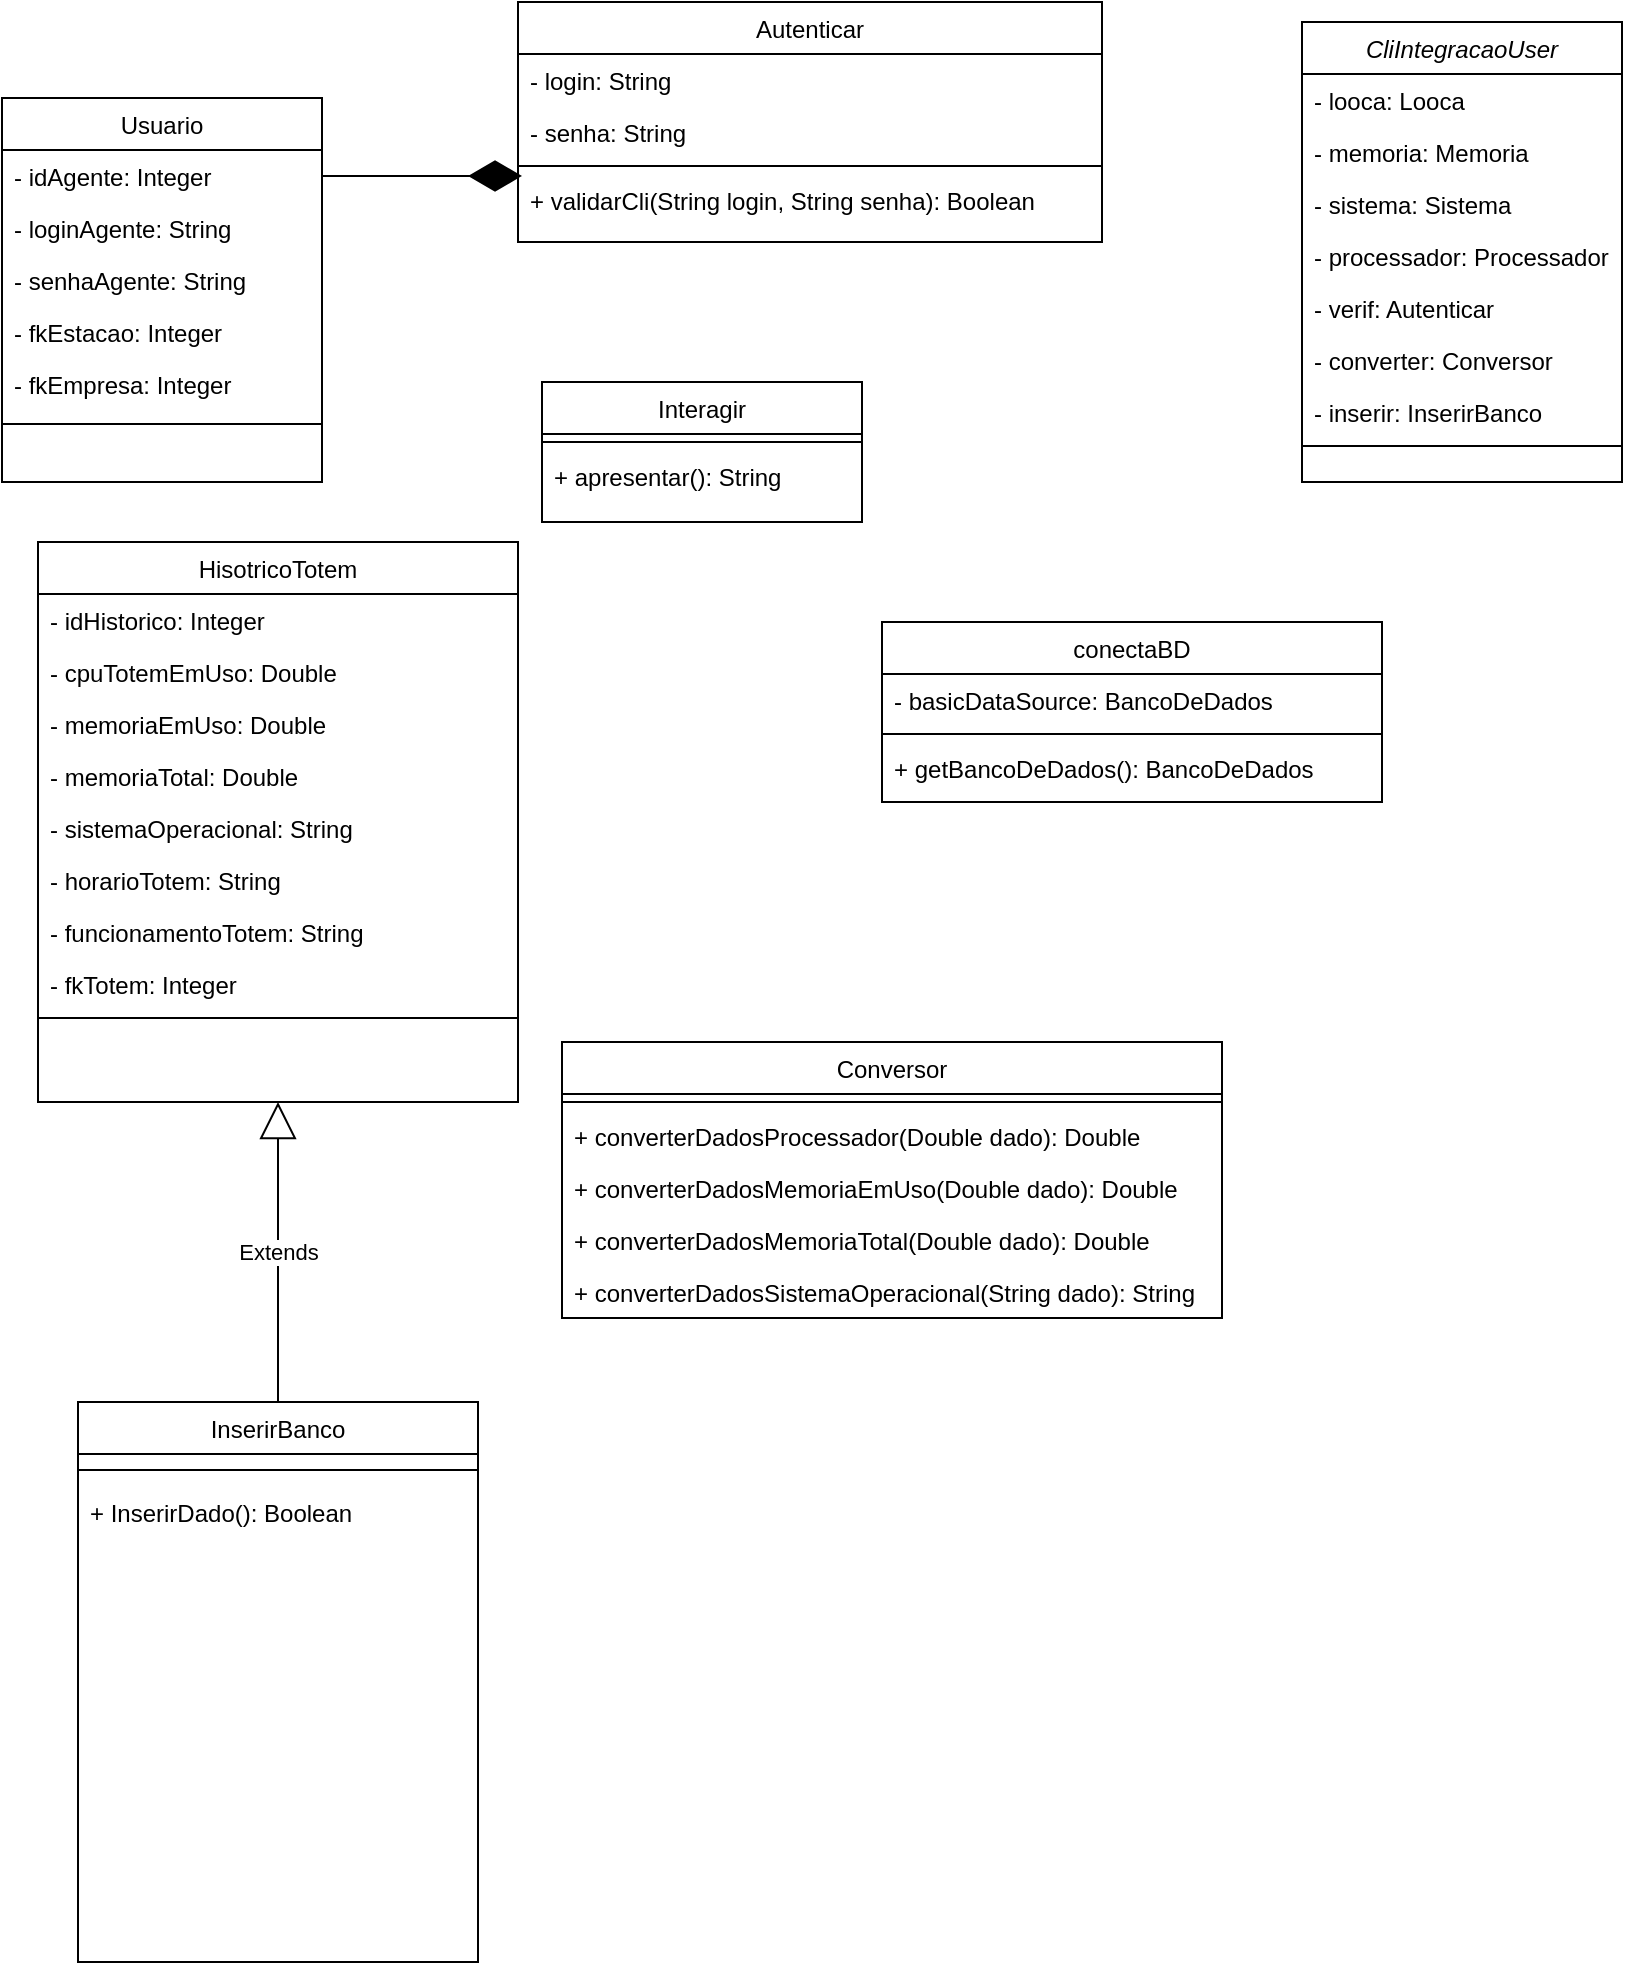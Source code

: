 <mxfile version="14.5.1" type="device"><diagram id="C5RBs43oDa-KdzZeNtuy" name="Page-1"><mxGraphModel dx="1002" dy="581" grid="1" gridSize="10" guides="1" tooltips="1" connect="1" arrows="1" fold="1" page="1" pageScale="1" pageWidth="827" pageHeight="1169" math="0" shadow="0"><root><mxCell id="WIyWlLk6GJQsqaUBKTNV-0"/><mxCell id="WIyWlLk6GJQsqaUBKTNV-1" parent="WIyWlLk6GJQsqaUBKTNV-0"/><mxCell id="zkfFHV4jXpPFQw0GAbJ--0" value="CliIntegracaoUser" style="swimlane;fontStyle=2;align=center;verticalAlign=top;childLayout=stackLayout;horizontal=1;startSize=26;horizontalStack=0;resizeParent=1;resizeLast=0;collapsible=1;marginBottom=0;rounded=0;shadow=0;strokeWidth=1;" parent="WIyWlLk6GJQsqaUBKTNV-1" vertex="1"><mxGeometry x="900" y="130" width="160" height="230" as="geometry"><mxRectangle x="230" y="140" width="160" height="26" as="alternateBounds"/></mxGeometry></mxCell><mxCell id="zkfFHV4jXpPFQw0GAbJ--1" value="- looca: Looca" style="text;align=left;verticalAlign=top;spacingLeft=4;spacingRight=4;overflow=hidden;rotatable=0;points=[[0,0.5],[1,0.5]];portConstraint=eastwest;" parent="zkfFHV4jXpPFQw0GAbJ--0" vertex="1"><mxGeometry y="26" width="160" height="26" as="geometry"/></mxCell><mxCell id="zkfFHV4jXpPFQw0GAbJ--2" value="- memoria: Memoria" style="text;align=left;verticalAlign=top;spacingLeft=4;spacingRight=4;overflow=hidden;rotatable=0;points=[[0,0.5],[1,0.5]];portConstraint=eastwest;rounded=0;shadow=0;html=0;" parent="zkfFHV4jXpPFQw0GAbJ--0" vertex="1"><mxGeometry y="52" width="160" height="26" as="geometry"/></mxCell><mxCell id="zkfFHV4jXpPFQw0GAbJ--3" value="- sistema: Sistema" style="text;align=left;verticalAlign=top;spacingLeft=4;spacingRight=4;overflow=hidden;rotatable=0;points=[[0,0.5],[1,0.5]];portConstraint=eastwest;rounded=0;shadow=0;html=0;" parent="zkfFHV4jXpPFQw0GAbJ--0" vertex="1"><mxGeometry y="78" width="160" height="26" as="geometry"/></mxCell><mxCell id="jnz913LoWqMBBUWqCB-I-25" value="- processador: Processador" style="text;align=left;verticalAlign=top;spacingLeft=4;spacingRight=4;overflow=hidden;rotatable=0;points=[[0,0.5],[1,0.5]];portConstraint=eastwest;rounded=0;shadow=0;html=0;" vertex="1" parent="zkfFHV4jXpPFQw0GAbJ--0"><mxGeometry y="104" width="160" height="26" as="geometry"/></mxCell><mxCell id="jnz913LoWqMBBUWqCB-I-26" value="- verif: Autenticar" style="text;align=left;verticalAlign=top;spacingLeft=4;spacingRight=4;overflow=hidden;rotatable=0;points=[[0,0.5],[1,0.5]];portConstraint=eastwest;rounded=0;shadow=0;html=0;" vertex="1" parent="zkfFHV4jXpPFQw0GAbJ--0"><mxGeometry y="130" width="160" height="26" as="geometry"/></mxCell><mxCell id="jnz913LoWqMBBUWqCB-I-27" value="- converter: Conversor" style="text;align=left;verticalAlign=top;spacingLeft=4;spacingRight=4;overflow=hidden;rotatable=0;points=[[0,0.5],[1,0.5]];portConstraint=eastwest;rounded=0;shadow=0;html=0;" vertex="1" parent="zkfFHV4jXpPFQw0GAbJ--0"><mxGeometry y="156" width="160" height="26" as="geometry"/></mxCell><mxCell id="jnz913LoWqMBBUWqCB-I-28" value="- inserir: InserirBanco" style="text;align=left;verticalAlign=top;spacingLeft=4;spacingRight=4;overflow=hidden;rotatable=0;points=[[0,0.5],[1,0.5]];portConstraint=eastwest;rounded=0;shadow=0;html=0;" vertex="1" parent="zkfFHV4jXpPFQw0GAbJ--0"><mxGeometry y="182" width="160" height="26" as="geometry"/></mxCell><mxCell id="zkfFHV4jXpPFQw0GAbJ--4" value="" style="line;html=1;strokeWidth=1;align=left;verticalAlign=middle;spacingTop=-1;spacingLeft=3;spacingRight=3;rotatable=0;labelPosition=right;points=[];portConstraint=eastwest;" parent="zkfFHV4jXpPFQw0GAbJ--0" vertex="1"><mxGeometry y="208" width="160" height="8" as="geometry"/></mxCell><mxCell id="zkfFHV4jXpPFQw0GAbJ--6" value="conectaBD" style="swimlane;fontStyle=0;align=center;verticalAlign=top;childLayout=stackLayout;horizontal=1;startSize=26;horizontalStack=0;resizeParent=1;resizeLast=0;collapsible=1;marginBottom=0;rounded=0;shadow=0;strokeWidth=1;" parent="WIyWlLk6GJQsqaUBKTNV-1" vertex="1"><mxGeometry x="690" y="430" width="250" height="90" as="geometry"><mxRectangle x="130" y="380" width="160" height="26" as="alternateBounds"/></mxGeometry></mxCell><mxCell id="zkfFHV4jXpPFQw0GAbJ--7" value="- basicDataSource: BancoDeDados" style="text;align=left;verticalAlign=top;spacingLeft=4;spacingRight=4;overflow=hidden;rotatable=0;points=[[0,0.5],[1,0.5]];portConstraint=eastwest;" parent="zkfFHV4jXpPFQw0GAbJ--6" vertex="1"><mxGeometry y="26" width="250" height="26" as="geometry"/></mxCell><mxCell id="zkfFHV4jXpPFQw0GAbJ--9" value="" style="line;html=1;strokeWidth=1;align=left;verticalAlign=middle;spacingTop=-1;spacingLeft=3;spacingRight=3;rotatable=0;labelPosition=right;points=[];portConstraint=eastwest;" parent="zkfFHV4jXpPFQw0GAbJ--6" vertex="1"><mxGeometry y="52" width="250" height="8" as="geometry"/></mxCell><mxCell id="zkfFHV4jXpPFQw0GAbJ--11" value="+ getBancoDeDados(): BancoDeDados" style="text;align=left;verticalAlign=top;spacingLeft=4;spacingRight=4;overflow=hidden;rotatable=0;points=[[0,0.5],[1,0.5]];portConstraint=eastwest;" parent="zkfFHV4jXpPFQw0GAbJ--6" vertex="1"><mxGeometry y="60" width="250" height="26" as="geometry"/></mxCell><mxCell id="zkfFHV4jXpPFQw0GAbJ--13" value="InserirBanco" style="swimlane;fontStyle=0;align=center;verticalAlign=top;childLayout=stackLayout;horizontal=1;startSize=26;horizontalStack=0;resizeParent=1;resizeLast=0;collapsible=1;marginBottom=0;rounded=0;shadow=0;strokeWidth=1;" parent="WIyWlLk6GJQsqaUBKTNV-1" vertex="1"><mxGeometry x="288" y="820" width="200" height="280" as="geometry"><mxRectangle x="340" y="380" width="170" height="26" as="alternateBounds"/></mxGeometry></mxCell><mxCell id="zkfFHV4jXpPFQw0GAbJ--15" value="" style="line;html=1;strokeWidth=1;align=left;verticalAlign=middle;spacingTop=-1;spacingLeft=3;spacingRight=3;rotatable=0;labelPosition=right;points=[];portConstraint=eastwest;" parent="zkfFHV4jXpPFQw0GAbJ--13" vertex="1"><mxGeometry y="26" width="200" height="16" as="geometry"/></mxCell><mxCell id="jnz913LoWqMBBUWqCB-I-23" value="+ InserirDado(): Boolean" style="text;align=left;verticalAlign=top;spacingLeft=4;spacingRight=4;overflow=hidden;rotatable=0;points=[[0,0.5],[1,0.5]];portConstraint=eastwest;" vertex="1" parent="zkfFHV4jXpPFQw0GAbJ--13"><mxGeometry y="42" width="200" height="26" as="geometry"/></mxCell><mxCell id="zkfFHV4jXpPFQw0GAbJ--17" value="Autenticar" style="swimlane;fontStyle=0;align=center;verticalAlign=top;childLayout=stackLayout;horizontal=1;startSize=26;horizontalStack=0;resizeParent=1;resizeLast=0;collapsible=1;marginBottom=0;rounded=0;shadow=0;strokeWidth=1;" parent="WIyWlLk6GJQsqaUBKTNV-1" vertex="1"><mxGeometry x="508" y="120" width="292" height="120" as="geometry"><mxRectangle x="550" y="140" width="160" height="26" as="alternateBounds"/></mxGeometry></mxCell><mxCell id="zkfFHV4jXpPFQw0GAbJ--18" value="- login: String" style="text;align=left;verticalAlign=top;spacingLeft=4;spacingRight=4;overflow=hidden;rotatable=0;points=[[0,0.5],[1,0.5]];portConstraint=eastwest;" parent="zkfFHV4jXpPFQw0GAbJ--17" vertex="1"><mxGeometry y="26" width="292" height="26" as="geometry"/></mxCell><mxCell id="zkfFHV4jXpPFQw0GAbJ--19" value="- senha: String" style="text;align=left;verticalAlign=top;spacingLeft=4;spacingRight=4;overflow=hidden;rotatable=0;points=[[0,0.5],[1,0.5]];portConstraint=eastwest;rounded=0;shadow=0;html=0;" parent="zkfFHV4jXpPFQw0GAbJ--17" vertex="1"><mxGeometry y="52" width="292" height="26" as="geometry"/></mxCell><mxCell id="zkfFHV4jXpPFQw0GAbJ--23" value="" style="line;html=1;strokeWidth=1;align=left;verticalAlign=middle;spacingTop=-1;spacingLeft=3;spacingRight=3;rotatable=0;labelPosition=right;points=[];portConstraint=eastwest;" parent="zkfFHV4jXpPFQw0GAbJ--17" vertex="1"><mxGeometry y="78" width="292" height="8" as="geometry"/></mxCell><mxCell id="zkfFHV4jXpPFQw0GAbJ--24" value="+ validarCli(String login, String senha): Boolean" style="text;align=left;verticalAlign=top;spacingLeft=4;spacingRight=4;overflow=hidden;rotatable=0;points=[[0,0.5],[1,0.5]];portConstraint=eastwest;" parent="zkfFHV4jXpPFQw0GAbJ--17" vertex="1"><mxGeometry y="86" width="292" height="26" as="geometry"/></mxCell><mxCell id="jnz913LoWqMBBUWqCB-I-0" value="Usuario" style="swimlane;fontStyle=0;align=center;verticalAlign=top;childLayout=stackLayout;horizontal=1;startSize=26;horizontalStack=0;resizeParent=1;resizeLast=0;collapsible=1;marginBottom=0;rounded=0;shadow=0;strokeWidth=1;" vertex="1" parent="WIyWlLk6GJQsqaUBKTNV-1"><mxGeometry x="250" y="168" width="160" height="192" as="geometry"><mxRectangle x="340" y="380" width="170" height="26" as="alternateBounds"/></mxGeometry></mxCell><mxCell id="jnz913LoWqMBBUWqCB-I-1" value="- idAgente: Integer" style="text;align=left;verticalAlign=top;spacingLeft=4;spacingRight=4;overflow=hidden;rotatable=0;points=[[0,0.5],[1,0.5]];portConstraint=eastwest;" vertex="1" parent="jnz913LoWqMBBUWqCB-I-0"><mxGeometry y="26" width="160" height="26" as="geometry"/></mxCell><mxCell id="jnz913LoWqMBBUWqCB-I-12" value="- loginAgente: String" style="text;align=left;verticalAlign=top;spacingLeft=4;spacingRight=4;overflow=hidden;rotatable=0;points=[[0,0.5],[1,0.5]];portConstraint=eastwest;" vertex="1" parent="jnz913LoWqMBBUWqCB-I-0"><mxGeometry y="52" width="160" height="26" as="geometry"/></mxCell><mxCell id="jnz913LoWqMBBUWqCB-I-13" value="- senhaAgente: String" style="text;align=left;verticalAlign=top;spacingLeft=4;spacingRight=4;overflow=hidden;rotatable=0;points=[[0,0.5],[1,0.5]];portConstraint=eastwest;" vertex="1" parent="jnz913LoWqMBBUWqCB-I-0"><mxGeometry y="78" width="160" height="26" as="geometry"/></mxCell><mxCell id="jnz913LoWqMBBUWqCB-I-14" value="- fkEstacao: Integer" style="text;align=left;verticalAlign=top;spacingLeft=4;spacingRight=4;overflow=hidden;rotatable=0;points=[[0,0.5],[1,0.5]];portConstraint=eastwest;" vertex="1" parent="jnz913LoWqMBBUWqCB-I-0"><mxGeometry y="104" width="160" height="26" as="geometry"/></mxCell><mxCell id="jnz913LoWqMBBUWqCB-I-15" value="- fkEmpresa: Integer" style="text;align=left;verticalAlign=top;spacingLeft=4;spacingRight=4;overflow=hidden;rotatable=0;points=[[0,0.5],[1,0.5]];portConstraint=eastwest;" vertex="1" parent="jnz913LoWqMBBUWqCB-I-0"><mxGeometry y="130" width="160" height="26" as="geometry"/></mxCell><mxCell id="jnz913LoWqMBBUWqCB-I-2" value="" style="line;html=1;strokeWidth=1;align=left;verticalAlign=middle;spacingTop=-1;spacingLeft=3;spacingRight=3;rotatable=0;labelPosition=right;points=[];portConstraint=eastwest;" vertex="1" parent="jnz913LoWqMBBUWqCB-I-0"><mxGeometry y="156" width="160" height="14" as="geometry"/></mxCell><mxCell id="jnz913LoWqMBBUWqCB-I-3" value="Interagir" style="swimlane;fontStyle=0;align=center;verticalAlign=top;childLayout=stackLayout;horizontal=1;startSize=26;horizontalStack=0;resizeParent=1;resizeLast=0;collapsible=1;marginBottom=0;rounded=0;shadow=0;strokeWidth=1;" vertex="1" parent="WIyWlLk6GJQsqaUBKTNV-1"><mxGeometry x="520" y="310" width="160" height="70" as="geometry"><mxRectangle x="340" y="380" width="170" height="26" as="alternateBounds"/></mxGeometry></mxCell><mxCell id="jnz913LoWqMBBUWqCB-I-5" value="" style="line;html=1;strokeWidth=1;align=left;verticalAlign=middle;spacingTop=-1;spacingLeft=3;spacingRight=3;rotatable=0;labelPosition=right;points=[];portConstraint=eastwest;" vertex="1" parent="jnz913LoWqMBBUWqCB-I-3"><mxGeometry y="26" width="160" height="8" as="geometry"/></mxCell><mxCell id="jnz913LoWqMBBUWqCB-I-36" value="+ apresentar(): String" style="text;align=left;verticalAlign=top;spacingLeft=4;spacingRight=4;overflow=hidden;rotatable=0;points=[[0,0.5],[1,0.5]];portConstraint=eastwest;" vertex="1" parent="jnz913LoWqMBBUWqCB-I-3"><mxGeometry y="34" width="160" height="26" as="geometry"/></mxCell><mxCell id="jnz913LoWqMBBUWqCB-I-6" value="Conversor" style="swimlane;fontStyle=0;align=center;verticalAlign=top;childLayout=stackLayout;horizontal=1;startSize=26;horizontalStack=0;resizeParent=1;resizeLast=0;collapsible=1;marginBottom=0;rounded=0;shadow=0;strokeWidth=1;" vertex="1" parent="WIyWlLk6GJQsqaUBKTNV-1"><mxGeometry x="530" y="640" width="330" height="138" as="geometry"><mxRectangle x="340" y="380" width="170" height="26" as="alternateBounds"/></mxGeometry></mxCell><mxCell id="jnz913LoWqMBBUWqCB-I-8" value="" style="line;html=1;strokeWidth=1;align=left;verticalAlign=middle;spacingTop=-1;spacingLeft=3;spacingRight=3;rotatable=0;labelPosition=right;points=[];portConstraint=eastwest;" vertex="1" parent="jnz913LoWqMBBUWqCB-I-6"><mxGeometry y="26" width="330" height="8" as="geometry"/></mxCell><mxCell id="jnz913LoWqMBBUWqCB-I-32" value="+ converterDadosProcessador(Double dado): Double" style="text;align=left;verticalAlign=top;spacingLeft=4;spacingRight=4;overflow=hidden;rotatable=0;points=[[0,0.5],[1,0.5]];portConstraint=eastwest;" vertex="1" parent="jnz913LoWqMBBUWqCB-I-6"><mxGeometry y="34" width="330" height="26" as="geometry"/></mxCell><mxCell id="jnz913LoWqMBBUWqCB-I-33" value="+ converterDadosMemoriaEmUso(Double dado): Double" style="text;align=left;verticalAlign=top;spacingLeft=4;spacingRight=4;overflow=hidden;rotatable=0;points=[[0,0.5],[1,0.5]];portConstraint=eastwest;" vertex="1" parent="jnz913LoWqMBBUWqCB-I-6"><mxGeometry y="60" width="330" height="26" as="geometry"/></mxCell><mxCell id="jnz913LoWqMBBUWqCB-I-34" value="+ converterDadosMemoriaTotal(Double dado): Double" style="text;align=left;verticalAlign=top;spacingLeft=4;spacingRight=4;overflow=hidden;rotatable=0;points=[[0,0.5],[1,0.5]];portConstraint=eastwest;" vertex="1" parent="jnz913LoWqMBBUWqCB-I-6"><mxGeometry y="86" width="330" height="26" as="geometry"/></mxCell><mxCell id="jnz913LoWqMBBUWqCB-I-35" value="+ converterDadosSistemaOperacional(String dado): String" style="text;align=left;verticalAlign=top;spacingLeft=4;spacingRight=4;overflow=hidden;rotatable=0;points=[[0,0.5],[1,0.5]];portConstraint=eastwest;" vertex="1" parent="jnz913LoWqMBBUWqCB-I-6"><mxGeometry y="112" width="330" height="26" as="geometry"/></mxCell><mxCell id="jnz913LoWqMBBUWqCB-I-11" value="" style="endArrow=diamondThin;endFill=1;endSize=24;html=1;exitX=1;exitY=0.5;exitDx=0;exitDy=0;" edge="1" parent="WIyWlLk6GJQsqaUBKTNV-1" source="jnz913LoWqMBBUWqCB-I-1"><mxGeometry width="160" relative="1" as="geometry"><mxPoint x="330" y="240" as="sourcePoint"/><mxPoint x="510" y="207" as="targetPoint"/></mxGeometry></mxCell><mxCell id="jnz913LoWqMBBUWqCB-I-29" value="HisotricoTotem" style="swimlane;fontStyle=0;align=center;verticalAlign=top;childLayout=stackLayout;horizontal=1;startSize=26;horizontalStack=0;resizeParent=1;resizeLast=0;collapsible=1;marginBottom=0;rounded=0;shadow=0;strokeWidth=1;" vertex="1" parent="WIyWlLk6GJQsqaUBKTNV-1"><mxGeometry x="268" y="390" width="240" height="280" as="geometry"><mxRectangle x="340" y="380" width="170" height="26" as="alternateBounds"/></mxGeometry></mxCell><mxCell id="jnz913LoWqMBBUWqCB-I-30" value="- idHistorico: Integer" style="text;align=left;verticalAlign=top;spacingLeft=4;spacingRight=4;overflow=hidden;rotatable=0;points=[[0,0.5],[1,0.5]];portConstraint=eastwest;" vertex="1" parent="jnz913LoWqMBBUWqCB-I-29"><mxGeometry y="26" width="240" height="26" as="geometry"/></mxCell><mxCell id="jnz913LoWqMBBUWqCB-I-37" value="- cpuTotemEmUso: Double" style="text;align=left;verticalAlign=top;spacingLeft=4;spacingRight=4;overflow=hidden;rotatable=0;points=[[0,0.5],[1,0.5]];portConstraint=eastwest;" vertex="1" parent="jnz913LoWqMBBUWqCB-I-29"><mxGeometry y="52" width="240" height="26" as="geometry"/></mxCell><mxCell id="jnz913LoWqMBBUWqCB-I-38" value="- memoriaEmUso: Double" style="text;align=left;verticalAlign=top;spacingLeft=4;spacingRight=4;overflow=hidden;rotatable=0;points=[[0,0.5],[1,0.5]];portConstraint=eastwest;" vertex="1" parent="jnz913LoWqMBBUWqCB-I-29"><mxGeometry y="78" width="240" height="26" as="geometry"/></mxCell><mxCell id="jnz913LoWqMBBUWqCB-I-39" value="- memoriaTotal: Double" style="text;align=left;verticalAlign=top;spacingLeft=4;spacingRight=4;overflow=hidden;rotatable=0;points=[[0,0.5],[1,0.5]];portConstraint=eastwest;" vertex="1" parent="jnz913LoWqMBBUWqCB-I-29"><mxGeometry y="104" width="240" height="26" as="geometry"/></mxCell><mxCell id="jnz913LoWqMBBUWqCB-I-40" value="- sistemaOperacional: String" style="text;align=left;verticalAlign=top;spacingLeft=4;spacingRight=4;overflow=hidden;rotatable=0;points=[[0,0.5],[1,0.5]];portConstraint=eastwest;" vertex="1" parent="jnz913LoWqMBBUWqCB-I-29"><mxGeometry y="130" width="240" height="26" as="geometry"/></mxCell><mxCell id="jnz913LoWqMBBUWqCB-I-41" value="- horarioTotem: String" style="text;align=left;verticalAlign=top;spacingLeft=4;spacingRight=4;overflow=hidden;rotatable=0;points=[[0,0.5],[1,0.5]];portConstraint=eastwest;" vertex="1" parent="jnz913LoWqMBBUWqCB-I-29"><mxGeometry y="156" width="240" height="26" as="geometry"/></mxCell><mxCell id="jnz913LoWqMBBUWqCB-I-42" value="- funcionamentoTotem: String" style="text;align=left;verticalAlign=top;spacingLeft=4;spacingRight=4;overflow=hidden;rotatable=0;points=[[0,0.5],[1,0.5]];portConstraint=eastwest;" vertex="1" parent="jnz913LoWqMBBUWqCB-I-29"><mxGeometry y="182" width="240" height="26" as="geometry"/></mxCell><mxCell id="jnz913LoWqMBBUWqCB-I-43" value="- fkTotem: Integer" style="text;align=left;verticalAlign=top;spacingLeft=4;spacingRight=4;overflow=hidden;rotatable=0;points=[[0,0.5],[1,0.5]];portConstraint=eastwest;" vertex="1" parent="jnz913LoWqMBBUWqCB-I-29"><mxGeometry y="208" width="240" height="26" as="geometry"/></mxCell><mxCell id="jnz913LoWqMBBUWqCB-I-31" value="" style="line;html=1;strokeWidth=1;align=left;verticalAlign=middle;spacingTop=-1;spacingLeft=3;spacingRight=3;rotatable=0;labelPosition=right;points=[];portConstraint=eastwest;" vertex="1" parent="jnz913LoWqMBBUWqCB-I-29"><mxGeometry y="234" width="240" height="8" as="geometry"/></mxCell><mxCell id="jnz913LoWqMBBUWqCB-I-45" value="Extends" style="endArrow=block;endSize=16;endFill=0;html=1;entryX=0.5;entryY=1;entryDx=0;entryDy=0;exitX=0.5;exitY=0;exitDx=0;exitDy=0;edgeStyle=elbowEdgeStyle;elbow=vertical;rounded=0;" edge="1" parent="WIyWlLk6GJQsqaUBKTNV-1" source="zkfFHV4jXpPFQw0GAbJ--13" target="jnz913LoWqMBBUWqCB-I-29"><mxGeometry width="160" relative="1" as="geometry"><mxPoint x="380" y="860" as="sourcePoint"/><mxPoint x="540" y="860" as="targetPoint"/></mxGeometry></mxCell></root></mxGraphModel></diagram></mxfile>